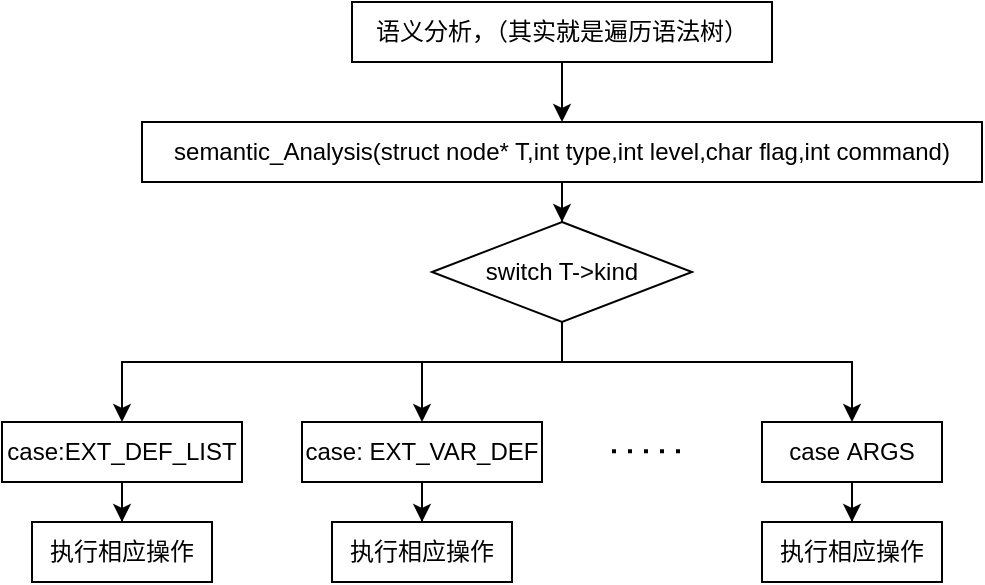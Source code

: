 <mxfile version="14.0.5" type="github">
  <diagram id="1LNri8jvTjA_DsEyjVDy" name="第 1 页">
    <mxGraphModel dx="631" dy="568" grid="1" gridSize="10" guides="1" tooltips="1" connect="1" arrows="1" fold="1" page="1" pageScale="1" pageWidth="2336" pageHeight="1654" math="0" shadow="0">
      <root>
        <mxCell id="0" />
        <mxCell id="1" parent="0" />
        <mxCell id="LysfhLtWN7XJu4vFpzCQ-6" style="edgeStyle=orthogonalEdgeStyle;rounded=0;orthogonalLoop=1;jettySize=auto;html=1;" edge="1" parent="1" source="LysfhLtWN7XJu4vFpzCQ-2" target="LysfhLtWN7XJu4vFpzCQ-5">
          <mxGeometry relative="1" as="geometry" />
        </mxCell>
        <mxCell id="LysfhLtWN7XJu4vFpzCQ-2" value="semantic_Analysis(struct node* T,int type,int level,char flag,int command)" style="rounded=0;whiteSpace=wrap;html=1;" vertex="1" parent="1">
          <mxGeometry x="180" y="200" width="420" height="30" as="geometry" />
        </mxCell>
        <mxCell id="LysfhLtWN7XJu4vFpzCQ-4" style="edgeStyle=orthogonalEdgeStyle;rounded=0;orthogonalLoop=1;jettySize=auto;html=1;" edge="1" parent="1" source="LysfhLtWN7XJu4vFpzCQ-3" target="LysfhLtWN7XJu4vFpzCQ-2">
          <mxGeometry relative="1" as="geometry" />
        </mxCell>
        <mxCell id="LysfhLtWN7XJu4vFpzCQ-3" value="语义分析，（其实就是遍历语法树）" style="rounded=0;whiteSpace=wrap;html=1;" vertex="1" parent="1">
          <mxGeometry x="285" y="140" width="210" height="30" as="geometry" />
        </mxCell>
        <mxCell id="LysfhLtWN7XJu4vFpzCQ-13" style="edgeStyle=orthogonalEdgeStyle;rounded=0;orthogonalLoop=1;jettySize=auto;html=1;" edge="1" parent="1" source="LysfhLtWN7XJu4vFpzCQ-5" target="LysfhLtWN7XJu4vFpzCQ-7">
          <mxGeometry relative="1" as="geometry">
            <Array as="points">
              <mxPoint x="390" y="320" />
              <mxPoint x="170" y="320" />
            </Array>
          </mxGeometry>
        </mxCell>
        <mxCell id="LysfhLtWN7XJu4vFpzCQ-14" style="edgeStyle=orthogonalEdgeStyle;rounded=0;orthogonalLoop=1;jettySize=auto;html=1;" edge="1" parent="1" source="LysfhLtWN7XJu4vFpzCQ-5" target="LysfhLtWN7XJu4vFpzCQ-8">
          <mxGeometry relative="1" as="geometry">
            <Array as="points">
              <mxPoint x="390" y="320" />
              <mxPoint x="320" y="320" />
            </Array>
          </mxGeometry>
        </mxCell>
        <mxCell id="LysfhLtWN7XJu4vFpzCQ-15" style="edgeStyle=orthogonalEdgeStyle;rounded=0;orthogonalLoop=1;jettySize=auto;html=1;" edge="1" parent="1" source="LysfhLtWN7XJu4vFpzCQ-5" target="LysfhLtWN7XJu4vFpzCQ-11">
          <mxGeometry relative="1" as="geometry">
            <Array as="points">
              <mxPoint x="390" y="320" />
              <mxPoint x="535" y="320" />
            </Array>
          </mxGeometry>
        </mxCell>
        <mxCell id="LysfhLtWN7XJu4vFpzCQ-5" value="switch T-&amp;gt;kind" style="rhombus;whiteSpace=wrap;html=1;" vertex="1" parent="1">
          <mxGeometry x="325" y="250" width="130" height="50" as="geometry" />
        </mxCell>
        <mxCell id="LysfhLtWN7XJu4vFpzCQ-26" style="edgeStyle=orthogonalEdgeStyle;rounded=0;orthogonalLoop=1;jettySize=auto;html=1;" edge="1" parent="1" source="LysfhLtWN7XJu4vFpzCQ-7" target="LysfhLtWN7XJu4vFpzCQ-16">
          <mxGeometry relative="1" as="geometry" />
        </mxCell>
        <mxCell id="LysfhLtWN7XJu4vFpzCQ-7" value="case:EXT_DEF_LIST" style="rounded=0;whiteSpace=wrap;html=1;" vertex="1" parent="1">
          <mxGeometry x="110" y="350" width="120" height="30" as="geometry" />
        </mxCell>
        <mxCell id="LysfhLtWN7XJu4vFpzCQ-27" style="edgeStyle=orthogonalEdgeStyle;rounded=0;orthogonalLoop=1;jettySize=auto;html=1;" edge="1" parent="1" source="LysfhLtWN7XJu4vFpzCQ-8" target="LysfhLtWN7XJu4vFpzCQ-24">
          <mxGeometry relative="1" as="geometry" />
        </mxCell>
        <mxCell id="LysfhLtWN7XJu4vFpzCQ-8" value="case: EXT_VAR_DEF" style="whiteSpace=wrap;html=1;" vertex="1" parent="1">
          <mxGeometry x="260" y="350" width="120" height="30" as="geometry" />
        </mxCell>
        <mxCell id="LysfhLtWN7XJu4vFpzCQ-10" value="" style="endArrow=none;dashed=1;html=1;dashPattern=1 3;strokeWidth=2;" edge="1" parent="1">
          <mxGeometry width="50" height="50" relative="1" as="geometry">
            <mxPoint x="415" y="364.58" as="sourcePoint" />
            <mxPoint x="455" y="364.58" as="targetPoint" />
          </mxGeometry>
        </mxCell>
        <mxCell id="LysfhLtWN7XJu4vFpzCQ-28" style="edgeStyle=orthogonalEdgeStyle;rounded=0;orthogonalLoop=1;jettySize=auto;html=1;" edge="1" parent="1" source="LysfhLtWN7XJu4vFpzCQ-11" target="LysfhLtWN7XJu4vFpzCQ-25">
          <mxGeometry relative="1" as="geometry" />
        </mxCell>
        <mxCell id="LysfhLtWN7XJu4vFpzCQ-11" value="case&amp;nbsp;ARGS" style="whiteSpace=wrap;html=1;" vertex="1" parent="1">
          <mxGeometry x="490" y="350" width="90" height="30" as="geometry" />
        </mxCell>
        <mxCell id="LysfhLtWN7XJu4vFpzCQ-16" value="执行相应操作" style="rounded=0;whiteSpace=wrap;html=1;" vertex="1" parent="1">
          <mxGeometry x="125" y="400" width="90" height="30" as="geometry" />
        </mxCell>
        <mxCell id="LysfhLtWN7XJu4vFpzCQ-24" value="执行相应操作" style="rounded=0;whiteSpace=wrap;html=1;" vertex="1" parent="1">
          <mxGeometry x="275" y="400" width="90" height="30" as="geometry" />
        </mxCell>
        <mxCell id="LysfhLtWN7XJu4vFpzCQ-25" value="执行相应操作" style="rounded=0;whiteSpace=wrap;html=1;" vertex="1" parent="1">
          <mxGeometry x="490" y="400" width="90" height="30" as="geometry" />
        </mxCell>
      </root>
    </mxGraphModel>
  </diagram>
</mxfile>
